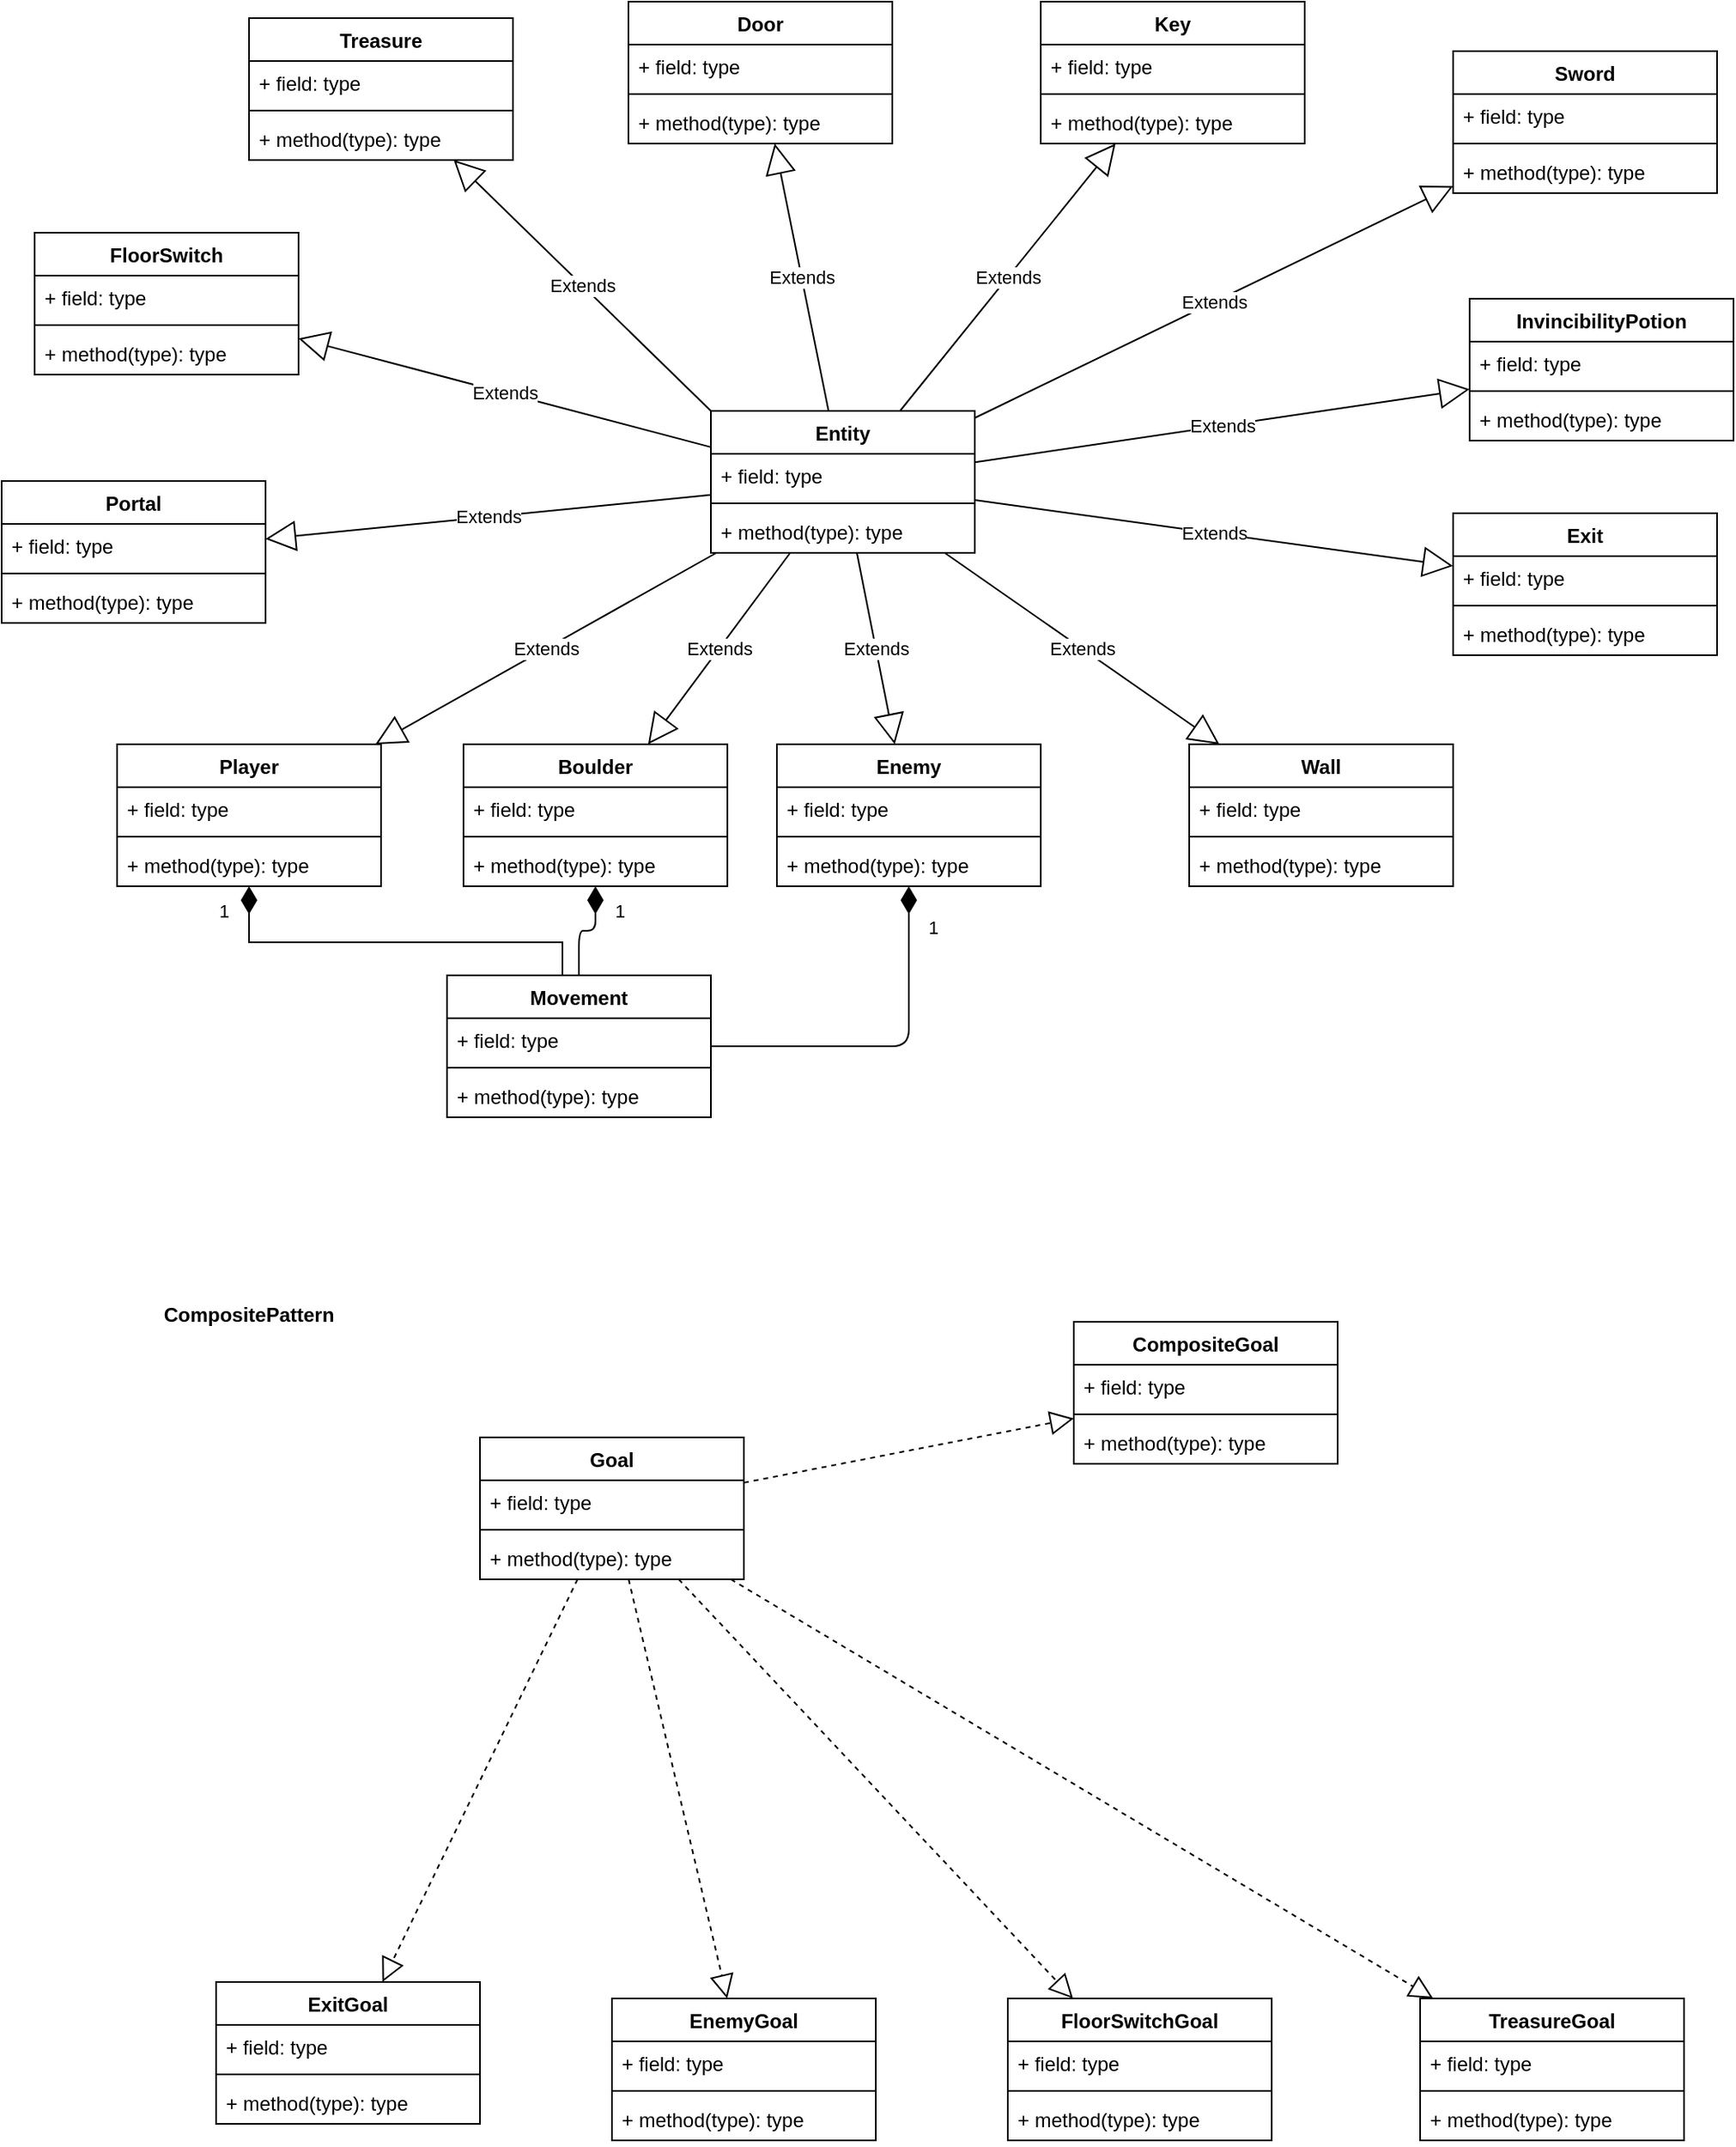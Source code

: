 <mxfile version="13.3.1" type="device"><diagram id="n79lNZCl_f3jq2rP3meE" name="Page-1"><mxGraphModel dx="1422" dy="822" grid="1" gridSize="10" guides="1" tooltips="1" connect="1" arrows="1" fold="1" page="1" pageScale="1" pageWidth="1169" pageHeight="827" math="0" shadow="0"><root><mxCell id="0"/><mxCell id="1" parent="0"/><mxCell id="Kdeloc-fNEnJSkMMDpFF-7" value="Player" style="swimlane;fontStyle=1;align=center;verticalAlign=top;childLayout=stackLayout;horizontal=1;startSize=26;horizontalStack=0;resizeParent=1;resizeParentMax=0;resizeLast=0;collapsible=1;marginBottom=0;" parent="1" vertex="1"><mxGeometry x="90" y="530" width="160" height="86" as="geometry"/></mxCell><mxCell id="Kdeloc-fNEnJSkMMDpFF-8" value="+ field: type" style="text;strokeColor=none;fillColor=none;align=left;verticalAlign=top;spacingLeft=4;spacingRight=4;overflow=hidden;rotatable=0;points=[[0,0.5],[1,0.5]];portConstraint=eastwest;" parent="Kdeloc-fNEnJSkMMDpFF-7" vertex="1"><mxGeometry y="26" width="160" height="26" as="geometry"/></mxCell><mxCell id="Kdeloc-fNEnJSkMMDpFF-9" value="" style="line;strokeWidth=1;fillColor=none;align=left;verticalAlign=middle;spacingTop=-1;spacingLeft=3;spacingRight=3;rotatable=0;labelPosition=right;points=[];portConstraint=eastwest;" parent="Kdeloc-fNEnJSkMMDpFF-7" vertex="1"><mxGeometry y="52" width="160" height="8" as="geometry"/></mxCell><mxCell id="Kdeloc-fNEnJSkMMDpFF-10" value="+ method(type): type" style="text;strokeColor=none;fillColor=none;align=left;verticalAlign=top;spacingLeft=4;spacingRight=4;overflow=hidden;rotatable=0;points=[[0,0.5],[1,0.5]];portConstraint=eastwest;" parent="Kdeloc-fNEnJSkMMDpFF-7" vertex="1"><mxGeometry y="60" width="160" height="26" as="geometry"/></mxCell><mxCell id="Kdeloc-fNEnJSkMMDpFF-43" value="FloorSwitch" style="swimlane;fontStyle=1;align=center;verticalAlign=top;childLayout=stackLayout;horizontal=1;startSize=26;horizontalStack=0;resizeParent=1;resizeParentMax=0;resizeLast=0;collapsible=1;marginBottom=0;" parent="1" vertex="1"><mxGeometry x="40" y="220" width="160" height="86" as="geometry"/></mxCell><mxCell id="Kdeloc-fNEnJSkMMDpFF-44" value="+ field: type" style="text;strokeColor=none;fillColor=none;align=left;verticalAlign=top;spacingLeft=4;spacingRight=4;overflow=hidden;rotatable=0;points=[[0,0.5],[1,0.5]];portConstraint=eastwest;" parent="Kdeloc-fNEnJSkMMDpFF-43" vertex="1"><mxGeometry y="26" width="160" height="26" as="geometry"/></mxCell><mxCell id="Kdeloc-fNEnJSkMMDpFF-45" value="" style="line;strokeWidth=1;fillColor=none;align=left;verticalAlign=middle;spacingTop=-1;spacingLeft=3;spacingRight=3;rotatable=0;labelPosition=right;points=[];portConstraint=eastwest;" parent="Kdeloc-fNEnJSkMMDpFF-43" vertex="1"><mxGeometry y="52" width="160" height="8" as="geometry"/></mxCell><mxCell id="Kdeloc-fNEnJSkMMDpFF-46" value="+ method(type): type" style="text;strokeColor=none;fillColor=none;align=left;verticalAlign=top;spacingLeft=4;spacingRight=4;overflow=hidden;rotatable=0;points=[[0,0.5],[1,0.5]];portConstraint=eastwest;" parent="Kdeloc-fNEnJSkMMDpFF-43" vertex="1"><mxGeometry y="60" width="160" height="26" as="geometry"/></mxCell><mxCell id="Kdeloc-fNEnJSkMMDpFF-27" value="Treasure" style="swimlane;fontStyle=1;align=center;verticalAlign=top;childLayout=stackLayout;horizontal=1;startSize=26;horizontalStack=0;resizeParent=1;resizeParentMax=0;resizeLast=0;collapsible=1;marginBottom=0;" parent="1" vertex="1"><mxGeometry x="170" y="90" width="160" height="86" as="geometry"/></mxCell><mxCell id="Kdeloc-fNEnJSkMMDpFF-28" value="+ field: type" style="text;strokeColor=none;fillColor=none;align=left;verticalAlign=top;spacingLeft=4;spacingRight=4;overflow=hidden;rotatable=0;points=[[0,0.5],[1,0.5]];portConstraint=eastwest;" parent="Kdeloc-fNEnJSkMMDpFF-27" vertex="1"><mxGeometry y="26" width="160" height="26" as="geometry"/></mxCell><mxCell id="Kdeloc-fNEnJSkMMDpFF-29" value="" style="line;strokeWidth=1;fillColor=none;align=left;verticalAlign=middle;spacingTop=-1;spacingLeft=3;spacingRight=3;rotatable=0;labelPosition=right;points=[];portConstraint=eastwest;" parent="Kdeloc-fNEnJSkMMDpFF-27" vertex="1"><mxGeometry y="52" width="160" height="8" as="geometry"/></mxCell><mxCell id="Kdeloc-fNEnJSkMMDpFF-30" value="+ method(type): type" style="text;strokeColor=none;fillColor=none;align=left;verticalAlign=top;spacingLeft=4;spacingRight=4;overflow=hidden;rotatable=0;points=[[0,0.5],[1,0.5]];portConstraint=eastwest;" parent="Kdeloc-fNEnJSkMMDpFF-27" vertex="1"><mxGeometry y="60" width="160" height="26" as="geometry"/></mxCell><mxCell id="Kdeloc-fNEnJSkMMDpFF-47" value="Portal" style="swimlane;fontStyle=1;align=center;verticalAlign=top;childLayout=stackLayout;horizontal=1;startSize=26;horizontalStack=0;resizeParent=1;resizeParentMax=0;resizeLast=0;collapsible=1;marginBottom=0;" parent="1" vertex="1"><mxGeometry x="20" y="370.5" width="160" height="86" as="geometry"/></mxCell><mxCell id="Kdeloc-fNEnJSkMMDpFF-48" value="+ field: type" style="text;strokeColor=none;fillColor=none;align=left;verticalAlign=top;spacingLeft=4;spacingRight=4;overflow=hidden;rotatable=0;points=[[0,0.5],[1,0.5]];portConstraint=eastwest;" parent="Kdeloc-fNEnJSkMMDpFF-47" vertex="1"><mxGeometry y="26" width="160" height="26" as="geometry"/></mxCell><mxCell id="Kdeloc-fNEnJSkMMDpFF-49" value="" style="line;strokeWidth=1;fillColor=none;align=left;verticalAlign=middle;spacingTop=-1;spacingLeft=3;spacingRight=3;rotatable=0;labelPosition=right;points=[];portConstraint=eastwest;" parent="Kdeloc-fNEnJSkMMDpFF-47" vertex="1"><mxGeometry y="52" width="160" height="8" as="geometry"/></mxCell><mxCell id="Kdeloc-fNEnJSkMMDpFF-50" value="+ method(type): type" style="text;strokeColor=none;fillColor=none;align=left;verticalAlign=top;spacingLeft=4;spacingRight=4;overflow=hidden;rotatable=0;points=[[0,0.5],[1,0.5]];portConstraint=eastwest;" parent="Kdeloc-fNEnJSkMMDpFF-47" vertex="1"><mxGeometry y="60" width="160" height="26" as="geometry"/></mxCell><mxCell id="Kdeloc-fNEnJSkMMDpFF-31" value="Door" style="swimlane;fontStyle=1;align=center;verticalAlign=top;childLayout=stackLayout;horizontal=1;startSize=26;horizontalStack=0;resizeParent=1;resizeParentMax=0;resizeLast=0;collapsible=1;marginBottom=0;" parent="1" vertex="1"><mxGeometry x="400" y="80" width="160" height="86" as="geometry"/></mxCell><mxCell id="Kdeloc-fNEnJSkMMDpFF-32" value="+ field: type" style="text;strokeColor=none;fillColor=none;align=left;verticalAlign=top;spacingLeft=4;spacingRight=4;overflow=hidden;rotatable=0;points=[[0,0.5],[1,0.5]];portConstraint=eastwest;" parent="Kdeloc-fNEnJSkMMDpFF-31" vertex="1"><mxGeometry y="26" width="160" height="26" as="geometry"/></mxCell><mxCell id="Kdeloc-fNEnJSkMMDpFF-33" value="" style="line;strokeWidth=1;fillColor=none;align=left;verticalAlign=middle;spacingTop=-1;spacingLeft=3;spacingRight=3;rotatable=0;labelPosition=right;points=[];portConstraint=eastwest;" parent="Kdeloc-fNEnJSkMMDpFF-31" vertex="1"><mxGeometry y="52" width="160" height="8" as="geometry"/></mxCell><mxCell id="Kdeloc-fNEnJSkMMDpFF-34" value="+ method(type): type" style="text;strokeColor=none;fillColor=none;align=left;verticalAlign=top;spacingLeft=4;spacingRight=4;overflow=hidden;rotatable=0;points=[[0,0.5],[1,0.5]];portConstraint=eastwest;" parent="Kdeloc-fNEnJSkMMDpFF-31" vertex="1"><mxGeometry y="60" width="160" height="26" as="geometry"/></mxCell><mxCell id="Kdeloc-fNEnJSkMMDpFF-35" value="Key" style="swimlane;fontStyle=1;align=center;verticalAlign=top;childLayout=stackLayout;horizontal=1;startSize=26;horizontalStack=0;resizeParent=1;resizeParentMax=0;resizeLast=0;collapsible=1;marginBottom=0;" parent="1" vertex="1"><mxGeometry x="650" y="80" width="160" height="86" as="geometry"/></mxCell><mxCell id="Kdeloc-fNEnJSkMMDpFF-36" value="+ field: type" style="text;strokeColor=none;fillColor=none;align=left;verticalAlign=top;spacingLeft=4;spacingRight=4;overflow=hidden;rotatable=0;points=[[0,0.5],[1,0.5]];portConstraint=eastwest;" parent="Kdeloc-fNEnJSkMMDpFF-35" vertex="1"><mxGeometry y="26" width="160" height="26" as="geometry"/></mxCell><mxCell id="Kdeloc-fNEnJSkMMDpFF-37" value="" style="line;strokeWidth=1;fillColor=none;align=left;verticalAlign=middle;spacingTop=-1;spacingLeft=3;spacingRight=3;rotatable=0;labelPosition=right;points=[];portConstraint=eastwest;" parent="Kdeloc-fNEnJSkMMDpFF-35" vertex="1"><mxGeometry y="52" width="160" height="8" as="geometry"/></mxCell><mxCell id="Kdeloc-fNEnJSkMMDpFF-38" value="+ method(type): type" style="text;strokeColor=none;fillColor=none;align=left;verticalAlign=top;spacingLeft=4;spacingRight=4;overflow=hidden;rotatable=0;points=[[0,0.5],[1,0.5]];portConstraint=eastwest;" parent="Kdeloc-fNEnJSkMMDpFF-35" vertex="1"><mxGeometry y="60" width="160" height="26" as="geometry"/></mxCell><mxCell id="Kdeloc-fNEnJSkMMDpFF-60" value="Extends" style="endArrow=block;endSize=16;endFill=0;html=1;exitX=0;exitY=0;exitDx=0;exitDy=0;" parent="1" source="Kdeloc-fNEnJSkMMDpFF-1" target="Kdeloc-fNEnJSkMMDpFF-27" edge="1"><mxGeometry width="160" relative="1" as="geometry"><mxPoint x="510" y="370" as="sourcePoint"/><mxPoint x="670" y="370" as="targetPoint"/></mxGeometry></mxCell><mxCell id="Kdeloc-fNEnJSkMMDpFF-61" value="Extends" style="endArrow=block;endSize=16;endFill=0;html=1;" parent="1" source="Kdeloc-fNEnJSkMMDpFF-1" target="Kdeloc-fNEnJSkMMDpFF-31" edge="1"><mxGeometry width="160" relative="1" as="geometry"><mxPoint x="510" y="370" as="sourcePoint"/><mxPoint x="670" y="370" as="targetPoint"/></mxGeometry></mxCell><mxCell id="Kdeloc-fNEnJSkMMDpFF-63" value="Extends" style="endArrow=block;endSize=16;endFill=0;html=1;" parent="1" source="Kdeloc-fNEnJSkMMDpFF-1" target="Kdeloc-fNEnJSkMMDpFF-35" edge="1"><mxGeometry width="160" relative="1" as="geometry"><mxPoint x="510" y="370" as="sourcePoint"/><mxPoint x="670" y="370" as="targetPoint"/></mxGeometry></mxCell><mxCell id="Kdeloc-fNEnJSkMMDpFF-64" value="Extends" style="endArrow=block;endSize=16;endFill=0;html=1;" parent="1" source="Kdeloc-fNEnJSkMMDpFF-1" target="Kdeloc-fNEnJSkMMDpFF-39" edge="1"><mxGeometry width="160" relative="1" as="geometry"><mxPoint x="840" y="400" as="sourcePoint"/><mxPoint x="1000" y="400" as="targetPoint"/></mxGeometry></mxCell><mxCell id="Kdeloc-fNEnJSkMMDpFF-65" value="Extends" style="endArrow=block;endSize=16;endFill=0;html=1;" parent="1" source="Kdeloc-fNEnJSkMMDpFF-1" target="Kdeloc-fNEnJSkMMDpFF-51" edge="1"><mxGeometry width="160" relative="1" as="geometry"><mxPoint x="570" y="400" as="sourcePoint"/><mxPoint x="730" y="400" as="targetPoint"/></mxGeometry></mxCell><mxCell id="Kdeloc-fNEnJSkMMDpFF-1" value="Entity" style="swimlane;fontStyle=1;align=center;verticalAlign=top;childLayout=stackLayout;horizontal=1;startSize=26;horizontalStack=0;resizeParent=1;resizeParentMax=0;resizeLast=0;collapsible=1;marginBottom=0;" parent="1" vertex="1"><mxGeometry x="450" y="328" width="160" height="86" as="geometry"/></mxCell><mxCell id="Kdeloc-fNEnJSkMMDpFF-2" value="+ field: type" style="text;strokeColor=none;fillColor=none;align=left;verticalAlign=top;spacingLeft=4;spacingRight=4;overflow=hidden;rotatable=0;points=[[0,0.5],[1,0.5]];portConstraint=eastwest;" parent="Kdeloc-fNEnJSkMMDpFF-1" vertex="1"><mxGeometry y="26" width="160" height="26" as="geometry"/></mxCell><mxCell id="Kdeloc-fNEnJSkMMDpFF-3" value="" style="line;strokeWidth=1;fillColor=none;align=left;verticalAlign=middle;spacingTop=-1;spacingLeft=3;spacingRight=3;rotatable=0;labelPosition=right;points=[];portConstraint=eastwest;" parent="Kdeloc-fNEnJSkMMDpFF-1" vertex="1"><mxGeometry y="52" width="160" height="8" as="geometry"/></mxCell><mxCell id="Kdeloc-fNEnJSkMMDpFF-4" value="+ method(type): type" style="text;strokeColor=none;fillColor=none;align=left;verticalAlign=top;spacingLeft=4;spacingRight=4;overflow=hidden;rotatable=0;points=[[0,0.5],[1,0.5]];portConstraint=eastwest;" parent="Kdeloc-fNEnJSkMMDpFF-1" vertex="1"><mxGeometry y="60" width="160" height="26" as="geometry"/></mxCell><mxCell id="Kdeloc-fNEnJSkMMDpFF-66" value="Extends" style="endArrow=block;endSize=16;endFill=0;html=1;" parent="1" source="Kdeloc-fNEnJSkMMDpFF-1" target="Kdeloc-fNEnJSkMMDpFF-55" edge="1"><mxGeometry width="160" relative="1" as="geometry"><mxPoint x="600" y="360" as="sourcePoint"/><mxPoint x="760" y="360" as="targetPoint"/></mxGeometry></mxCell><mxCell id="Kdeloc-fNEnJSkMMDpFF-67" value="Extends" style="endArrow=block;endSize=16;endFill=0;html=1;" parent="1" source="Kdeloc-fNEnJSkMMDpFF-1" target="Kdeloc-fNEnJSkMMDpFF-23" edge="1"><mxGeometry width="160" relative="1" as="geometry"><mxPoint x="570" y="450" as="sourcePoint"/><mxPoint x="730" y="450" as="targetPoint"/></mxGeometry></mxCell><mxCell id="Kdeloc-fNEnJSkMMDpFF-69" value="Extends" style="endArrow=block;endSize=16;endFill=0;html=1;" parent="1" source="Kdeloc-fNEnJSkMMDpFF-1" target="Kdeloc-fNEnJSkMMDpFF-18" edge="1"><mxGeometry width="160" relative="1" as="geometry"><mxPoint x="530" y="490" as="sourcePoint"/><mxPoint x="690" y="490" as="targetPoint"/></mxGeometry></mxCell><mxCell id="Kdeloc-fNEnJSkMMDpFF-70" value="Extends" style="endArrow=block;endSize=16;endFill=0;html=1;" parent="1" source="Kdeloc-fNEnJSkMMDpFF-1" target="Kdeloc-fNEnJSkMMDpFF-12" edge="1"><mxGeometry width="160" relative="1" as="geometry"><mxPoint x="530" y="490" as="sourcePoint"/><mxPoint x="690" y="490" as="targetPoint"/></mxGeometry></mxCell><mxCell id="Kdeloc-fNEnJSkMMDpFF-71" value="Extends" style="endArrow=block;endSize=16;endFill=0;html=1;" parent="1" source="Kdeloc-fNEnJSkMMDpFF-1" target="Kdeloc-fNEnJSkMMDpFF-7" edge="1"><mxGeometry width="160" relative="1" as="geometry"><mxPoint x="410" y="420" as="sourcePoint"/><mxPoint x="570" y="420" as="targetPoint"/></mxGeometry></mxCell><mxCell id="Kdeloc-fNEnJSkMMDpFF-72" value="Extends" style="endArrow=block;endSize=16;endFill=0;html=1;" parent="1" source="Kdeloc-fNEnJSkMMDpFF-1" target="Kdeloc-fNEnJSkMMDpFF-47" edge="1"><mxGeometry width="160" relative="1" as="geometry"><mxPoint x="410" y="420" as="sourcePoint"/><mxPoint x="570" y="420" as="targetPoint"/></mxGeometry></mxCell><mxCell id="Kdeloc-fNEnJSkMMDpFF-73" value="Extends" style="endArrow=block;endSize=16;endFill=0;html=1;" parent="1" source="Kdeloc-fNEnJSkMMDpFF-1" target="Kdeloc-fNEnJSkMMDpFF-43" edge="1"><mxGeometry width="160" relative="1" as="geometry"><mxPoint x="370" y="350" as="sourcePoint"/><mxPoint x="530" y="350" as="targetPoint"/></mxGeometry></mxCell><mxCell id="Kdeloc-fNEnJSkMMDpFF-82" value="" style="endArrow=block;dashed=1;endFill=0;endSize=12;html=1;" parent="1" source="Kdeloc-fNEnJSkMMDpFF-74" target="Kdeloc-fNEnJSkMMDpFF-78" edge="1"><mxGeometry width="160" relative="1" as="geometry"><mxPoint x="470" y="1210" as="sourcePoint"/><mxPoint x="630" y="1210" as="targetPoint"/></mxGeometry></mxCell><mxCell id="Kdeloc-fNEnJSkMMDpFF-51" value="Sword" style="swimlane;fontStyle=1;align=center;verticalAlign=top;childLayout=stackLayout;horizontal=1;startSize=26;horizontalStack=0;resizeParent=1;resizeParentMax=0;resizeLast=0;collapsible=1;marginBottom=0;" parent="1" vertex="1"><mxGeometry x="900" y="110" width="160" height="86" as="geometry"/></mxCell><mxCell id="Kdeloc-fNEnJSkMMDpFF-52" value="+ field: type" style="text;strokeColor=none;fillColor=none;align=left;verticalAlign=top;spacingLeft=4;spacingRight=4;overflow=hidden;rotatable=0;points=[[0,0.5],[1,0.5]];portConstraint=eastwest;" parent="Kdeloc-fNEnJSkMMDpFF-51" vertex="1"><mxGeometry y="26" width="160" height="26" as="geometry"/></mxCell><mxCell id="Kdeloc-fNEnJSkMMDpFF-53" value="" style="line;strokeWidth=1;fillColor=none;align=left;verticalAlign=middle;spacingTop=-1;spacingLeft=3;spacingRight=3;rotatable=0;labelPosition=right;points=[];portConstraint=eastwest;" parent="Kdeloc-fNEnJSkMMDpFF-51" vertex="1"><mxGeometry y="52" width="160" height="8" as="geometry"/></mxCell><mxCell id="Kdeloc-fNEnJSkMMDpFF-54" value="+ method(type): type" style="text;strokeColor=none;fillColor=none;align=left;verticalAlign=top;spacingLeft=4;spacingRight=4;overflow=hidden;rotatable=0;points=[[0,0.5],[1,0.5]];portConstraint=eastwest;" parent="Kdeloc-fNEnJSkMMDpFF-51" vertex="1"><mxGeometry y="60" width="160" height="26" as="geometry"/></mxCell><mxCell id="Kdeloc-fNEnJSkMMDpFF-55" value="InvincibilityPotion" style="swimlane;fontStyle=1;align=center;verticalAlign=top;childLayout=stackLayout;horizontal=1;startSize=26;horizontalStack=0;resizeParent=1;resizeParentMax=0;resizeLast=0;collapsible=1;marginBottom=0;" parent="1" vertex="1"><mxGeometry x="910" y="260" width="160" height="86" as="geometry"/></mxCell><mxCell id="Kdeloc-fNEnJSkMMDpFF-56" value="+ field: type" style="text;strokeColor=none;fillColor=none;align=left;verticalAlign=top;spacingLeft=4;spacingRight=4;overflow=hidden;rotatable=0;points=[[0,0.5],[1,0.5]];portConstraint=eastwest;" parent="Kdeloc-fNEnJSkMMDpFF-55" vertex="1"><mxGeometry y="26" width="160" height="26" as="geometry"/></mxCell><mxCell id="Kdeloc-fNEnJSkMMDpFF-57" value="" style="line;strokeWidth=1;fillColor=none;align=left;verticalAlign=middle;spacingTop=-1;spacingLeft=3;spacingRight=3;rotatable=0;labelPosition=right;points=[];portConstraint=eastwest;" parent="Kdeloc-fNEnJSkMMDpFF-55" vertex="1"><mxGeometry y="52" width="160" height="8" as="geometry"/></mxCell><mxCell id="Kdeloc-fNEnJSkMMDpFF-58" value="+ method(type): type" style="text;strokeColor=none;fillColor=none;align=left;verticalAlign=top;spacingLeft=4;spacingRight=4;overflow=hidden;rotatable=0;points=[[0,0.5],[1,0.5]];portConstraint=eastwest;" parent="Kdeloc-fNEnJSkMMDpFF-55" vertex="1"><mxGeometry y="60" width="160" height="26" as="geometry"/></mxCell><mxCell id="Kdeloc-fNEnJSkMMDpFF-23" value="Exit" style="swimlane;fontStyle=1;align=center;verticalAlign=top;childLayout=stackLayout;horizontal=1;startSize=26;horizontalStack=0;resizeParent=1;resizeParentMax=0;resizeLast=0;collapsible=1;marginBottom=0;" parent="1" vertex="1"><mxGeometry x="900" y="390" width="160" height="86" as="geometry"/></mxCell><mxCell id="Kdeloc-fNEnJSkMMDpFF-24" value="+ field: type" style="text;strokeColor=none;fillColor=none;align=left;verticalAlign=top;spacingLeft=4;spacingRight=4;overflow=hidden;rotatable=0;points=[[0,0.5],[1,0.5]];portConstraint=eastwest;" parent="Kdeloc-fNEnJSkMMDpFF-23" vertex="1"><mxGeometry y="26" width="160" height="26" as="geometry"/></mxCell><mxCell id="Kdeloc-fNEnJSkMMDpFF-25" value="" style="line;strokeWidth=1;fillColor=none;align=left;verticalAlign=middle;spacingTop=-1;spacingLeft=3;spacingRight=3;rotatable=0;labelPosition=right;points=[];portConstraint=eastwest;" parent="Kdeloc-fNEnJSkMMDpFF-23" vertex="1"><mxGeometry y="52" width="160" height="8" as="geometry"/></mxCell><mxCell id="Kdeloc-fNEnJSkMMDpFF-26" value="+ method(type): type" style="text;strokeColor=none;fillColor=none;align=left;verticalAlign=top;spacingLeft=4;spacingRight=4;overflow=hidden;rotatable=0;points=[[0,0.5],[1,0.5]];portConstraint=eastwest;" parent="Kdeloc-fNEnJSkMMDpFF-23" vertex="1"><mxGeometry y="60" width="160" height="26" as="geometry"/></mxCell><mxCell id="Kdeloc-fNEnJSkMMDpFF-83" value="ExitGoal" style="swimlane;fontStyle=1;align=center;verticalAlign=top;childLayout=stackLayout;horizontal=1;startSize=26;horizontalStack=0;resizeParent=1;resizeParentMax=0;resizeLast=0;collapsible=1;marginBottom=0;" parent="1" vertex="1"><mxGeometry x="150" y="1280" width="160" height="86" as="geometry"/></mxCell><mxCell id="Kdeloc-fNEnJSkMMDpFF-84" value="+ field: type" style="text;strokeColor=none;fillColor=none;align=left;verticalAlign=top;spacingLeft=4;spacingRight=4;overflow=hidden;rotatable=0;points=[[0,0.5],[1,0.5]];portConstraint=eastwest;" parent="Kdeloc-fNEnJSkMMDpFF-83" vertex="1"><mxGeometry y="26" width="160" height="26" as="geometry"/></mxCell><mxCell id="Kdeloc-fNEnJSkMMDpFF-85" value="" style="line;strokeWidth=1;fillColor=none;align=left;verticalAlign=middle;spacingTop=-1;spacingLeft=3;spacingRight=3;rotatable=0;labelPosition=right;points=[];portConstraint=eastwest;" parent="Kdeloc-fNEnJSkMMDpFF-83" vertex="1"><mxGeometry y="52" width="160" height="8" as="geometry"/></mxCell><mxCell id="Kdeloc-fNEnJSkMMDpFF-86" value="+ method(type): type" style="text;strokeColor=none;fillColor=none;align=left;verticalAlign=top;spacingLeft=4;spacingRight=4;overflow=hidden;rotatable=0;points=[[0,0.5],[1,0.5]];portConstraint=eastwest;" parent="Kdeloc-fNEnJSkMMDpFF-83" vertex="1"><mxGeometry y="60" width="160" height="26" as="geometry"/></mxCell><mxCell id="Kdeloc-fNEnJSkMMDpFF-87" value="EnemyGoal" style="swimlane;fontStyle=1;align=center;verticalAlign=top;childLayout=stackLayout;horizontal=1;startSize=26;horizontalStack=0;resizeParent=1;resizeParentMax=0;resizeLast=0;collapsible=1;marginBottom=0;" parent="1" vertex="1"><mxGeometry x="390" y="1290" width="160" height="86" as="geometry"/></mxCell><mxCell id="Kdeloc-fNEnJSkMMDpFF-88" value="+ field: type" style="text;strokeColor=none;fillColor=none;align=left;verticalAlign=top;spacingLeft=4;spacingRight=4;overflow=hidden;rotatable=0;points=[[0,0.5],[1,0.5]];portConstraint=eastwest;" parent="Kdeloc-fNEnJSkMMDpFF-87" vertex="1"><mxGeometry y="26" width="160" height="26" as="geometry"/></mxCell><mxCell id="Kdeloc-fNEnJSkMMDpFF-89" value="" style="line;strokeWidth=1;fillColor=none;align=left;verticalAlign=middle;spacingTop=-1;spacingLeft=3;spacingRight=3;rotatable=0;labelPosition=right;points=[];portConstraint=eastwest;" parent="Kdeloc-fNEnJSkMMDpFF-87" vertex="1"><mxGeometry y="52" width="160" height="8" as="geometry"/></mxCell><mxCell id="Kdeloc-fNEnJSkMMDpFF-90" value="+ method(type): type" style="text;strokeColor=none;fillColor=none;align=left;verticalAlign=top;spacingLeft=4;spacingRight=4;overflow=hidden;rotatable=0;points=[[0,0.5],[1,0.5]];portConstraint=eastwest;" parent="Kdeloc-fNEnJSkMMDpFF-87" vertex="1"><mxGeometry y="60" width="160" height="26" as="geometry"/></mxCell><mxCell id="Kdeloc-fNEnJSkMMDpFF-91" value="FloorSwitchGoal" style="swimlane;fontStyle=1;align=center;verticalAlign=top;childLayout=stackLayout;horizontal=1;startSize=26;horizontalStack=0;resizeParent=1;resizeParentMax=0;resizeLast=0;collapsible=1;marginBottom=0;" parent="1" vertex="1"><mxGeometry x="630" y="1290" width="160" height="86" as="geometry"/></mxCell><mxCell id="Kdeloc-fNEnJSkMMDpFF-92" value="+ field: type" style="text;strokeColor=none;fillColor=none;align=left;verticalAlign=top;spacingLeft=4;spacingRight=4;overflow=hidden;rotatable=0;points=[[0,0.5],[1,0.5]];portConstraint=eastwest;" parent="Kdeloc-fNEnJSkMMDpFF-91" vertex="1"><mxGeometry y="26" width="160" height="26" as="geometry"/></mxCell><mxCell id="Kdeloc-fNEnJSkMMDpFF-93" value="" style="line;strokeWidth=1;fillColor=none;align=left;verticalAlign=middle;spacingTop=-1;spacingLeft=3;spacingRight=3;rotatable=0;labelPosition=right;points=[];portConstraint=eastwest;" parent="Kdeloc-fNEnJSkMMDpFF-91" vertex="1"><mxGeometry y="52" width="160" height="8" as="geometry"/></mxCell><mxCell id="Kdeloc-fNEnJSkMMDpFF-94" value="+ method(type): type" style="text;strokeColor=none;fillColor=none;align=left;verticalAlign=top;spacingLeft=4;spacingRight=4;overflow=hidden;rotatable=0;points=[[0,0.5],[1,0.5]];portConstraint=eastwest;" parent="Kdeloc-fNEnJSkMMDpFF-91" vertex="1"><mxGeometry y="60" width="160" height="26" as="geometry"/></mxCell><mxCell id="Kdeloc-fNEnJSkMMDpFF-95" value="TreasureGoal" style="swimlane;fontStyle=1;align=center;verticalAlign=top;childLayout=stackLayout;horizontal=1;startSize=26;horizontalStack=0;resizeParent=1;resizeParentMax=0;resizeLast=0;collapsible=1;marginBottom=0;" parent="1" vertex="1"><mxGeometry x="880" y="1290" width="160" height="86" as="geometry"/></mxCell><mxCell id="Kdeloc-fNEnJSkMMDpFF-96" value="+ field: type" style="text;strokeColor=none;fillColor=none;align=left;verticalAlign=top;spacingLeft=4;spacingRight=4;overflow=hidden;rotatable=0;points=[[0,0.5],[1,0.5]];portConstraint=eastwest;" parent="Kdeloc-fNEnJSkMMDpFF-95" vertex="1"><mxGeometry y="26" width="160" height="26" as="geometry"/></mxCell><mxCell id="Kdeloc-fNEnJSkMMDpFF-97" value="" style="line;strokeWidth=1;fillColor=none;align=left;verticalAlign=middle;spacingTop=-1;spacingLeft=3;spacingRight=3;rotatable=0;labelPosition=right;points=[];portConstraint=eastwest;" parent="Kdeloc-fNEnJSkMMDpFF-95" vertex="1"><mxGeometry y="52" width="160" height="8" as="geometry"/></mxCell><mxCell id="Kdeloc-fNEnJSkMMDpFF-98" value="+ method(type): type" style="text;strokeColor=none;fillColor=none;align=left;verticalAlign=top;spacingLeft=4;spacingRight=4;overflow=hidden;rotatable=0;points=[[0,0.5],[1,0.5]];portConstraint=eastwest;" parent="Kdeloc-fNEnJSkMMDpFF-95" vertex="1"><mxGeometry y="60" width="160" height="26" as="geometry"/></mxCell><mxCell id="Kdeloc-fNEnJSkMMDpFF-99" value="" style="endArrow=block;dashed=1;endFill=0;endSize=12;html=1;" parent="1" source="Kdeloc-fNEnJSkMMDpFF-74" target="Kdeloc-fNEnJSkMMDpFF-83" edge="1"><mxGeometry width="160" relative="1" as="geometry"><mxPoint x="380" y="1110" as="sourcePoint"/><mxPoint x="540" y="1110" as="targetPoint"/></mxGeometry></mxCell><mxCell id="Kdeloc-fNEnJSkMMDpFF-100" value="" style="endArrow=block;dashed=1;endFill=0;endSize=12;html=1;" parent="1" source="Kdeloc-fNEnJSkMMDpFF-74" target="Kdeloc-fNEnJSkMMDpFF-87" edge="1"><mxGeometry width="160" relative="1" as="geometry"><mxPoint x="380" y="1110" as="sourcePoint"/><mxPoint x="540" y="1110" as="targetPoint"/></mxGeometry></mxCell><mxCell id="Kdeloc-fNEnJSkMMDpFF-101" value="" style="endArrow=block;dashed=1;endFill=0;endSize=12;html=1;" parent="1" source="Kdeloc-fNEnJSkMMDpFF-74" target="Kdeloc-fNEnJSkMMDpFF-91" edge="1"><mxGeometry width="160" relative="1" as="geometry"><mxPoint x="380" y="1110" as="sourcePoint"/><mxPoint x="540" y="1110" as="targetPoint"/></mxGeometry></mxCell><mxCell id="Kdeloc-fNEnJSkMMDpFF-102" value="" style="endArrow=block;dashed=1;endFill=0;endSize=12;html=1;" parent="1" source="Kdeloc-fNEnJSkMMDpFF-74" target="Kdeloc-fNEnJSkMMDpFF-95" edge="1"><mxGeometry width="160" relative="1" as="geometry"><mxPoint x="280" y="1080" as="sourcePoint"/><mxPoint x="440" y="1080" as="targetPoint"/></mxGeometry></mxCell><mxCell id="Kdeloc-fNEnJSkMMDpFF-78" value="CompositeGoal" style="swimlane;fontStyle=1;align=center;verticalAlign=top;childLayout=stackLayout;horizontal=1;startSize=26;horizontalStack=0;resizeParent=1;resizeParentMax=0;resizeLast=0;collapsible=1;marginBottom=0;" parent="1" vertex="1"><mxGeometry x="670" y="880" width="160" height="86" as="geometry"/></mxCell><mxCell id="Kdeloc-fNEnJSkMMDpFF-79" value="+ field: type" style="text;strokeColor=none;fillColor=none;align=left;verticalAlign=top;spacingLeft=4;spacingRight=4;overflow=hidden;rotatable=0;points=[[0,0.5],[1,0.5]];portConstraint=eastwest;" parent="Kdeloc-fNEnJSkMMDpFF-78" vertex="1"><mxGeometry y="26" width="160" height="26" as="geometry"/></mxCell><mxCell id="Kdeloc-fNEnJSkMMDpFF-80" value="" style="line;strokeWidth=1;fillColor=none;align=left;verticalAlign=middle;spacingTop=-1;spacingLeft=3;spacingRight=3;rotatable=0;labelPosition=right;points=[];portConstraint=eastwest;" parent="Kdeloc-fNEnJSkMMDpFF-78" vertex="1"><mxGeometry y="52" width="160" height="8" as="geometry"/></mxCell><mxCell id="Kdeloc-fNEnJSkMMDpFF-81" value="+ method(type): type" style="text;strokeColor=none;fillColor=none;align=left;verticalAlign=top;spacingLeft=4;spacingRight=4;overflow=hidden;rotatable=0;points=[[0,0.5],[1,0.5]];portConstraint=eastwest;" parent="Kdeloc-fNEnJSkMMDpFF-78" vertex="1"><mxGeometry y="60" width="160" height="26" as="geometry"/></mxCell><mxCell id="Kdeloc-fNEnJSkMMDpFF-103" value="CompositePattern" style="text;align=center;fontStyle=1;verticalAlign=middle;spacingLeft=3;spacingRight=3;strokeColor=none;rotatable=0;points=[[0,0.5],[1,0.5]];portConstraint=eastwest;" parent="1" vertex="1"><mxGeometry x="30" y="860" width="280" height="30" as="geometry"/></mxCell><mxCell id="Kdeloc-fNEnJSkMMDpFF-74" value="Goal" style="swimlane;fontStyle=1;align=center;verticalAlign=top;childLayout=stackLayout;horizontal=1;startSize=26;horizontalStack=0;resizeParent=1;resizeParentMax=0;resizeLast=0;collapsible=1;marginBottom=0;" parent="1" vertex="1"><mxGeometry x="310" y="950" width="160" height="86" as="geometry"/></mxCell><mxCell id="Kdeloc-fNEnJSkMMDpFF-75" value="+ field: type" style="text;strokeColor=none;fillColor=none;align=left;verticalAlign=top;spacingLeft=4;spacingRight=4;overflow=hidden;rotatable=0;points=[[0,0.5],[1,0.5]];portConstraint=eastwest;" parent="Kdeloc-fNEnJSkMMDpFF-74" vertex="1"><mxGeometry y="26" width="160" height="26" as="geometry"/></mxCell><mxCell id="Kdeloc-fNEnJSkMMDpFF-76" value="" style="line;strokeWidth=1;fillColor=none;align=left;verticalAlign=middle;spacingTop=-1;spacingLeft=3;spacingRight=3;rotatable=0;labelPosition=right;points=[];portConstraint=eastwest;" parent="Kdeloc-fNEnJSkMMDpFF-74" vertex="1"><mxGeometry y="52" width="160" height="8" as="geometry"/></mxCell><mxCell id="Kdeloc-fNEnJSkMMDpFF-77" value="+ method(type): type" style="text;strokeColor=none;fillColor=none;align=left;verticalAlign=top;spacingLeft=4;spacingRight=4;overflow=hidden;rotatable=0;points=[[0,0.5],[1,0.5]];portConstraint=eastwest;" parent="Kdeloc-fNEnJSkMMDpFF-74" vertex="1"><mxGeometry y="60" width="160" height="26" as="geometry"/></mxCell><mxCell id="Kdeloc-fNEnJSkMMDpFF-39" value="Boulder" style="swimlane;fontStyle=1;align=center;verticalAlign=top;childLayout=stackLayout;horizontal=1;startSize=26;horizontalStack=0;resizeParent=1;resizeParentMax=0;resizeLast=0;collapsible=1;marginBottom=0;" parent="1" vertex="1"><mxGeometry x="300" y="530" width="160" height="86" as="geometry"/></mxCell><mxCell id="Kdeloc-fNEnJSkMMDpFF-40" value="+ field: type" style="text;strokeColor=none;fillColor=none;align=left;verticalAlign=top;spacingLeft=4;spacingRight=4;overflow=hidden;rotatable=0;points=[[0,0.5],[1,0.5]];portConstraint=eastwest;" parent="Kdeloc-fNEnJSkMMDpFF-39" vertex="1"><mxGeometry y="26" width="160" height="26" as="geometry"/></mxCell><mxCell id="Kdeloc-fNEnJSkMMDpFF-41" value="" style="line;strokeWidth=1;fillColor=none;align=left;verticalAlign=middle;spacingTop=-1;spacingLeft=3;spacingRight=3;rotatable=0;labelPosition=right;points=[];portConstraint=eastwest;" parent="Kdeloc-fNEnJSkMMDpFF-39" vertex="1"><mxGeometry y="52" width="160" height="8" as="geometry"/></mxCell><mxCell id="Kdeloc-fNEnJSkMMDpFF-42" value="+ method(type): type" style="text;strokeColor=none;fillColor=none;align=left;verticalAlign=top;spacingLeft=4;spacingRight=4;overflow=hidden;rotatable=0;points=[[0,0.5],[1,0.5]];portConstraint=eastwest;" parent="Kdeloc-fNEnJSkMMDpFF-39" vertex="1"><mxGeometry y="60" width="160" height="26" as="geometry"/></mxCell><mxCell id="Kdeloc-fNEnJSkMMDpFF-12" value="Enemy" style="swimlane;fontStyle=1;align=center;verticalAlign=top;childLayout=stackLayout;horizontal=1;startSize=26;horizontalStack=0;resizeParent=1;resizeParentMax=0;resizeLast=0;collapsible=1;marginBottom=0;" parent="1" vertex="1"><mxGeometry x="490" y="530" width="160" height="86" as="geometry"/></mxCell><mxCell id="Kdeloc-fNEnJSkMMDpFF-13" value="+ field: type" style="text;strokeColor=none;fillColor=none;align=left;verticalAlign=top;spacingLeft=4;spacingRight=4;overflow=hidden;rotatable=0;points=[[0,0.5],[1,0.5]];portConstraint=eastwest;" parent="Kdeloc-fNEnJSkMMDpFF-12" vertex="1"><mxGeometry y="26" width="160" height="26" as="geometry"/></mxCell><mxCell id="Kdeloc-fNEnJSkMMDpFF-14" value="" style="line;strokeWidth=1;fillColor=none;align=left;verticalAlign=middle;spacingTop=-1;spacingLeft=3;spacingRight=3;rotatable=0;labelPosition=right;points=[];portConstraint=eastwest;" parent="Kdeloc-fNEnJSkMMDpFF-12" vertex="1"><mxGeometry y="52" width="160" height="8" as="geometry"/></mxCell><mxCell id="Kdeloc-fNEnJSkMMDpFF-15" value="+ method(type): type" style="text;strokeColor=none;fillColor=none;align=left;verticalAlign=top;spacingLeft=4;spacingRight=4;overflow=hidden;rotatable=0;points=[[0,0.5],[1,0.5]];portConstraint=eastwest;" parent="Kdeloc-fNEnJSkMMDpFF-12" vertex="1"><mxGeometry y="60" width="160" height="26" as="geometry"/></mxCell><mxCell id="Kdeloc-fNEnJSkMMDpFF-18" value="Wall" style="swimlane;fontStyle=1;align=center;verticalAlign=top;childLayout=stackLayout;horizontal=1;startSize=26;horizontalStack=0;resizeParent=1;resizeParentMax=0;resizeLast=0;collapsible=1;marginBottom=0;" parent="1" vertex="1"><mxGeometry x="740" y="530" width="160" height="86" as="geometry"/></mxCell><mxCell id="Kdeloc-fNEnJSkMMDpFF-19" value="+ field: type" style="text;strokeColor=none;fillColor=none;align=left;verticalAlign=top;spacingLeft=4;spacingRight=4;overflow=hidden;rotatable=0;points=[[0,0.5],[1,0.5]];portConstraint=eastwest;" parent="Kdeloc-fNEnJSkMMDpFF-18" vertex="1"><mxGeometry y="26" width="160" height="26" as="geometry"/></mxCell><mxCell id="Kdeloc-fNEnJSkMMDpFF-20" value="" style="line;strokeWidth=1;fillColor=none;align=left;verticalAlign=middle;spacingTop=-1;spacingLeft=3;spacingRight=3;rotatable=0;labelPosition=right;points=[];portConstraint=eastwest;" parent="Kdeloc-fNEnJSkMMDpFF-18" vertex="1"><mxGeometry y="52" width="160" height="8" as="geometry"/></mxCell><mxCell id="Kdeloc-fNEnJSkMMDpFF-21" value="+ method(type): type" style="text;strokeColor=none;fillColor=none;align=left;verticalAlign=top;spacingLeft=4;spacingRight=4;overflow=hidden;rotatable=0;points=[[0,0.5],[1,0.5]];portConstraint=eastwest;" parent="Kdeloc-fNEnJSkMMDpFF-18" vertex="1"><mxGeometry y="60" width="160" height="26" as="geometry"/></mxCell><mxCell id="5KCp2AkQuSxkGUw_XZMT-5" value="1" style="endArrow=none;html=1;endSize=12;startArrow=diamondThin;startSize=14;startFill=1;edgeStyle=orthogonalEdgeStyle;align=left;verticalAlign=bottom;endFill=0;rounded=0;" edge="1" parent="1" source="Kdeloc-fNEnJSkMMDpFF-7" target="5KCp2AkQuSxkGUw_XZMT-1"><mxGeometry x="-0.803" y="-20" relative="1" as="geometry"><mxPoint x="290" y="600" as="sourcePoint"/><mxPoint x="310" y="670" as="targetPoint"/><Array as="points"><mxPoint x="170" y="650"/><mxPoint x="360" y="650"/></Array><mxPoint as="offset"/></mxGeometry></mxCell><mxCell id="5KCp2AkQuSxkGUw_XZMT-1" value="Movement" style="swimlane;fontStyle=1;align=center;verticalAlign=top;childLayout=stackLayout;horizontal=1;startSize=26;horizontalStack=0;resizeParent=1;resizeParentMax=0;resizeLast=0;collapsible=1;marginBottom=0;" vertex="1" parent="1"><mxGeometry x="290" y="670" width="160" height="86" as="geometry"/></mxCell><mxCell id="5KCp2AkQuSxkGUw_XZMT-2" value="+ field: type" style="text;strokeColor=none;fillColor=none;align=left;verticalAlign=top;spacingLeft=4;spacingRight=4;overflow=hidden;rotatable=0;points=[[0,0.5],[1,0.5]];portConstraint=eastwest;" vertex="1" parent="5KCp2AkQuSxkGUw_XZMT-1"><mxGeometry y="26" width="160" height="26" as="geometry"/></mxCell><mxCell id="5KCp2AkQuSxkGUw_XZMT-3" value="" style="line;strokeWidth=1;fillColor=none;align=left;verticalAlign=middle;spacingTop=-1;spacingLeft=3;spacingRight=3;rotatable=0;labelPosition=right;points=[];portConstraint=eastwest;" vertex="1" parent="5KCp2AkQuSxkGUw_XZMT-1"><mxGeometry y="52" width="160" height="8" as="geometry"/></mxCell><mxCell id="5KCp2AkQuSxkGUw_XZMT-4" value="+ method(type): type" style="text;strokeColor=none;fillColor=none;align=left;verticalAlign=top;spacingLeft=4;spacingRight=4;overflow=hidden;rotatable=0;points=[[0,0.5],[1,0.5]];portConstraint=eastwest;" vertex="1" parent="5KCp2AkQuSxkGUw_XZMT-1"><mxGeometry y="60" width="160" height="26" as="geometry"/></mxCell><mxCell id="5KCp2AkQuSxkGUw_XZMT-6" value="1" style="endArrow=none;html=1;endSize=12;startArrow=diamondThin;startSize=14;startFill=1;edgeStyle=orthogonalEdgeStyle;align=left;verticalAlign=bottom;endFill=0;" edge="1" parent="1" source="Kdeloc-fNEnJSkMMDpFF-39" target="5KCp2AkQuSxkGUw_XZMT-1"><mxGeometry x="-0.25" y="10" relative="1" as="geometry"><mxPoint x="350" y="750" as="sourcePoint"/><mxPoint x="510" y="750" as="targetPoint"/><mxPoint as="offset"/></mxGeometry></mxCell><mxCell id="5KCp2AkQuSxkGUw_XZMT-7" value="1" style="endArrow=none;html=1;endSize=12;startArrow=diamondThin;startSize=14;startFill=1;edgeStyle=orthogonalEdgeStyle;align=left;verticalAlign=bottom;endFill=0;" edge="1" parent="1" source="Kdeloc-fNEnJSkMMDpFF-12" target="5KCp2AkQuSxkGUw_XZMT-1"><mxGeometry x="-0.687" y="10" relative="1" as="geometry"><mxPoint x="270" y="750" as="sourcePoint"/><mxPoint x="430" y="750" as="targetPoint"/><Array as="points"><mxPoint x="570" y="713"/></Array><mxPoint as="offset"/></mxGeometry></mxCell></root></mxGraphModel></diagram></mxfile>